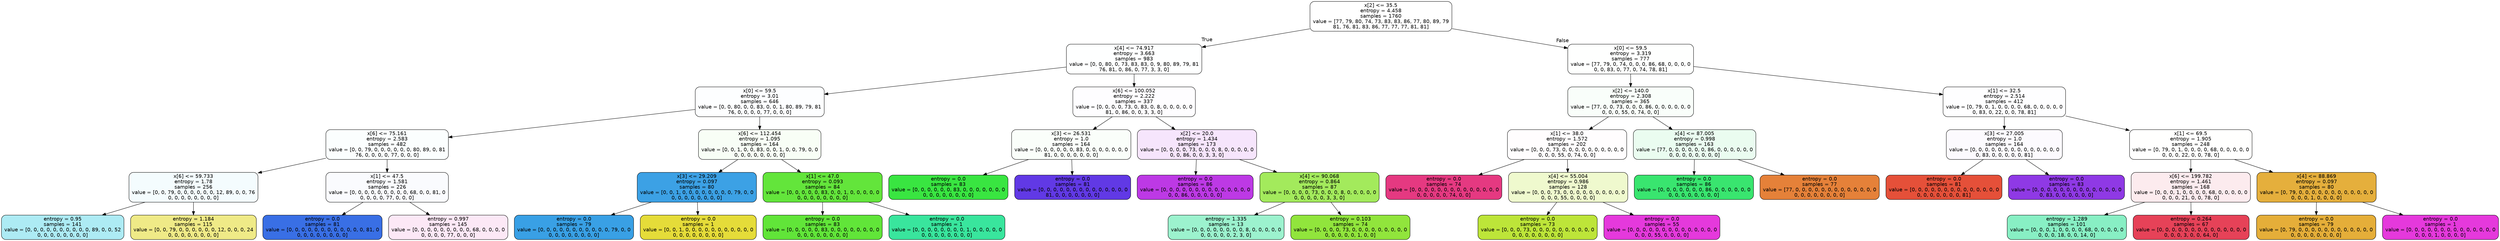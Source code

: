 digraph Tree {
node [shape=box, style="filled, rounded", color="black", fontname="helvetica"] ;
edge [fontname="helvetica"] ;
0 [label="x[2] <= 35.5\nentropy = 4.458\nsamples = 1760\nvalue = [77, 79, 80, 74, 73, 83, 83, 86, 77, 80, 89, 79\n81, 76, 81, 83, 86, 77, 77, 77, 81, 81]", fillcolor="#ffffff"] ;
1 [label="x[4] <= 74.917\nentropy = 3.663\nsamples = 983\nvalue = [0, 0, 80, 0, 73, 83, 83, 0, 9, 80, 89, 79, 81\n76, 81, 0, 86, 0, 77, 3, 3, 0]", fillcolor="#feffff"] ;
0 -> 1 [labeldistance=2.5, labelangle=45, headlabel="True"] ;
2 [label="x[0] <= 59.5\nentropy = 3.01\nsamples = 646\nvalue = [0, 0, 80, 0, 0, 83, 0, 0, 1, 80, 89, 79, 81\n76, 0, 0, 0, 0, 77, 0, 0, 0]", fillcolor="#fdfeff"] ;
1 -> 2 ;
3 [label="x[6] <= 75.161\nentropy = 2.583\nsamples = 482\nvalue = [0, 0, 79, 0, 0, 0, 0, 0, 0, 80, 89, 0, 81\n76, 0, 0, 0, 0, 77, 0, 0, 0]", fillcolor="#fbfefe"] ;
2 -> 3 ;
4 [label="x[6] <= 59.733\nentropy = 1.78\nsamples = 256\nvalue = [0, 0, 79, 0, 0, 0, 0, 0, 0, 12, 89, 0, 0, 76\n0, 0, 0, 0, 0, 0, 0, 0]", fillcolor="#f4fcfe"] ;
3 -> 4 ;
5 [label="entropy = 0.95\nsamples = 141\nvalue = [0, 0, 0, 0, 0, 0, 0, 0, 0, 0, 89, 0, 0, 52\n0, 0, 0, 0, 0, 0, 0, 0]", fillcolor="#adebf4"] ;
4 -> 5 ;
6 [label="entropy = 1.184\nsamples = 115\nvalue = [0, 0, 79, 0, 0, 0, 0, 0, 0, 12, 0, 0, 0, 24\n0, 0, 0, 0, 0, 0, 0, 0]", fillcolor="#efea87"] ;
4 -> 6 ;
7 [label="x[1] <= 47.5\nentropy = 1.581\nsamples = 226\nvalue = [0, 0, 0, 0, 0, 0, 0, 0, 0, 68, 0, 0, 81, 0\n0, 0, 0, 0, 77, 0, 0, 0]", fillcolor="#fafbfe"] ;
3 -> 7 ;
8 [label="entropy = 0.0\nsamples = 81\nvalue = [0, 0, 0, 0, 0, 0, 0, 0, 0, 0, 0, 0, 81, 0\n0, 0, 0, 0, 0, 0, 0, 0]", fillcolor="#396fe5"] ;
7 -> 8 ;
9 [label="entropy = 0.997\nsamples = 145\nvalue = [0, 0, 0, 0, 0, 0, 0, 0, 0, 68, 0, 0, 0, 0\n0, 0, 0, 0, 77, 0, 0, 0]", fillcolor="#fce8f6"] ;
7 -> 9 ;
10 [label="x[6] <= 112.454\nentropy = 1.095\nsamples = 164\nvalue = [0, 0, 1, 0, 0, 83, 0, 0, 1, 0, 0, 79, 0, 0\n0, 0, 0, 0, 0, 0, 0, 0]", fillcolor="#f8fef6"] ;
2 -> 10 ;
11 [label="x[3] <= 29.209\nentropy = 0.097\nsamples = 80\nvalue = [0, 0, 1, 0, 0, 0, 0, 0, 0, 0, 0, 79, 0, 0\n0, 0, 0, 0, 0, 0, 0, 0]", fillcolor="#3ca1e5"] ;
10 -> 11 ;
12 [label="entropy = 0.0\nsamples = 79\nvalue = [0, 0, 0, 0, 0, 0, 0, 0, 0, 0, 0, 79, 0, 0\n0, 0, 0, 0, 0, 0, 0, 0]", fillcolor="#39a0e5"] ;
11 -> 12 ;
13 [label="entropy = 0.0\nsamples = 1\nvalue = [0, 0, 1, 0, 0, 0, 0, 0, 0, 0, 0, 0, 0, 0\n0, 0, 0, 0, 0, 0, 0, 0]", fillcolor="#e5dc39"] ;
11 -> 13 ;
14 [label="x[1] <= 47.0\nentropy = 0.093\nsamples = 84\nvalue = [0, 0, 0, 0, 0, 83, 0, 0, 1, 0, 0, 0, 0, 0\n0, 0, 0, 0, 0, 0, 0, 0]", fillcolor="#63e53b"] ;
10 -> 14 ;
15 [label="entropy = 0.0\nsamples = 83\nvalue = [0, 0, 0, 0, 0, 83, 0, 0, 0, 0, 0, 0, 0, 0\n0, 0, 0, 0, 0, 0, 0, 0]", fillcolor="#61e539"] ;
14 -> 15 ;
16 [label="entropy = 0.0\nsamples = 1\nvalue = [0, 0, 0, 0, 0, 0, 0, 0, 1, 0, 0, 0, 0, 0\n0, 0, 0, 0, 0, 0, 0, 0]", fillcolor="#39e59d"] ;
14 -> 16 ;
17 [label="x[6] <= 100.052\nentropy = 2.222\nsamples = 337\nvalue = [0, 0, 0, 0, 73, 0, 83, 0, 8, 0, 0, 0, 0, 0\n81, 0, 86, 0, 0, 3, 3, 0]", fillcolor="#fefdff"] ;
1 -> 17 ;
18 [label="x[3] <= 26.531\nentropy = 1.0\nsamples = 164\nvalue = [0, 0, 0, 0, 0, 0, 83, 0, 0, 0, 0, 0, 0, 0\n81, 0, 0, 0, 0, 0, 0, 0]", fillcolor="#fafefa"] ;
17 -> 18 ;
19 [label="entropy = 0.0\nsamples = 83\nvalue = [0, 0, 0, 0, 0, 0, 83, 0, 0, 0, 0, 0, 0, 0\n0, 0, 0, 0, 0, 0, 0, 0]", fillcolor="#39e541"] ;
18 -> 19 ;
20 [label="entropy = 0.0\nsamples = 81\nvalue = [0, 0, 0, 0, 0, 0, 0, 0, 0, 0, 0, 0, 0, 0\n81, 0, 0, 0, 0, 0, 0, 0]", fillcolor="#6139e5"] ;
18 -> 20 ;
21 [label="x[2] <= 20.0\nentropy = 1.434\nsamples = 173\nvalue = [0, 0, 0, 0, 73, 0, 0, 0, 8, 0, 0, 0, 0, 0\n0, 0, 86, 0, 0, 3, 3, 0]", fillcolor="#f6e5fc"] ;
17 -> 21 ;
22 [label="entropy = 0.0\nsamples = 86\nvalue = [0, 0, 0, 0, 0, 0, 0, 0, 0, 0, 0, 0, 0, 0\n0, 0, 86, 0, 0, 0, 0, 0]", fillcolor="#bd39e5"] ;
21 -> 22 ;
23 [label="x[4] <= 90.068\nentropy = 0.864\nsamples = 87\nvalue = [0, 0, 0, 0, 73, 0, 0, 0, 8, 0, 0, 0, 0, 0\n0, 0, 0, 0, 0, 3, 3, 0]", fillcolor="#a3ea5c"] ;
21 -> 23 ;
24 [label="entropy = 1.335\nsamples = 13\nvalue = [0, 0, 0, 0, 0, 0, 0, 0, 8, 0, 0, 0, 0, 0\n0, 0, 0, 0, 0, 2, 3, 0]", fillcolor="#9cf2ce"] ;
23 -> 24 ;
25 [label="entropy = 0.103\nsamples = 74\nvalue = [0, 0, 0, 0, 73, 0, 0, 0, 0, 0, 0, 0, 0, 0\n0, 0, 0, 0, 0, 1, 0, 0]", fillcolor="#91e53c"] ;
23 -> 25 ;
26 [label="x[0] <= 59.5\nentropy = 3.319\nsamples = 777\nvalue = [77, 79, 0, 74, 0, 0, 0, 86, 68, 0, 0, 0, 0\n0, 0, 83, 0, 77, 0, 74, 78, 81]", fillcolor="#fefffe"] ;
0 -> 26 [labeldistance=2.5, labelangle=-45, headlabel="False"] ;
27 [label="x[2] <= 140.0\nentropy = 2.308\nsamples = 365\nvalue = [77, 0, 0, 73, 0, 0, 0, 86, 0, 0, 0, 0, 0, 0\n0, 0, 0, 55, 0, 74, 0, 0]", fillcolor="#f9fefa"] ;
26 -> 27 ;
28 [label="x[1] <= 38.0\nentropy = 1.572\nsamples = 202\nvalue = [0, 0, 0, 73, 0, 0, 0, 0, 0, 0, 0, 0, 0, 0\n0, 0, 0, 55, 0, 74, 0, 0]", fillcolor="#fffdfe"] ;
27 -> 28 ;
29 [label="entropy = 0.0\nsamples = 74\nvalue = [0, 0, 0, 0, 0, 0, 0, 0, 0, 0, 0, 0, 0, 0\n0, 0, 0, 0, 0, 74, 0, 0]", fillcolor="#e53981"] ;
28 -> 29 ;
30 [label="x[4] <= 55.004\nentropy = 0.986\nsamples = 128\nvalue = [0, 0, 0, 73, 0, 0, 0, 0, 0, 0, 0, 0, 0, 0\n0, 0, 0, 55, 0, 0, 0, 0]", fillcolor="#eff9ce"] ;
28 -> 30 ;
31 [label="entropy = 0.0\nsamples = 73\nvalue = [0, 0, 0, 73, 0, 0, 0, 0, 0, 0, 0, 0, 0, 0\n0, 0, 0, 0, 0, 0, 0, 0]", fillcolor="#bde539"] ;
30 -> 31 ;
32 [label="entropy = 0.0\nsamples = 55\nvalue = [0, 0, 0, 0, 0, 0, 0, 0, 0, 0, 0, 0, 0, 0\n0, 0, 0, 55, 0, 0, 0, 0]", fillcolor="#e539dc"] ;
30 -> 32 ;
33 [label="x[4] <= 87.005\nentropy = 0.998\nsamples = 163\nvalue = [77, 0, 0, 0, 0, 0, 0, 86, 0, 0, 0, 0, 0, 0\n0, 0, 0, 0, 0, 0, 0, 0]", fillcolor="#eafcf0"] ;
27 -> 33 ;
34 [label="entropy = 0.0\nsamples = 86\nvalue = [0, 0, 0, 0, 0, 0, 0, 86, 0, 0, 0, 0, 0, 0\n0, 0, 0, 0, 0, 0, 0, 0]", fillcolor="#39e56f"] ;
33 -> 34 ;
35 [label="entropy = 0.0\nsamples = 77\nvalue = [77, 0, 0, 0, 0, 0, 0, 0, 0, 0, 0, 0, 0, 0\n0, 0, 0, 0, 0, 0, 0, 0]", fillcolor="#e58139"] ;
33 -> 35 ;
36 [label="x[1] <= 32.5\nentropy = 2.514\nsamples = 412\nvalue = [0, 79, 0, 1, 0, 0, 0, 0, 68, 0, 0, 0, 0, 0\n0, 83, 0, 22, 0, 0, 78, 81]", fillcolor="#fefeff"] ;
26 -> 36 ;
37 [label="x[3] <= 27.005\nentropy = 1.0\nsamples = 164\nvalue = [0, 0, 0, 0, 0, 0, 0, 0, 0, 0, 0, 0, 0, 0\n0, 83, 0, 0, 0, 0, 0, 81]", fillcolor="#fcfafe"] ;
36 -> 37 ;
38 [label="entropy = 0.0\nsamples = 81\nvalue = [0, 0, 0, 0, 0, 0, 0, 0, 0, 0, 0, 0, 0, 0\n0, 0, 0, 0, 0, 0, 0, 81]", fillcolor="#e55039"] ;
37 -> 38 ;
39 [label="entropy = 0.0\nsamples = 83\nvalue = [0, 0, 0, 0, 0, 0, 0, 0, 0, 0, 0, 0, 0, 0\n0, 83, 0, 0, 0, 0, 0, 0]", fillcolor="#8f39e5"] ;
37 -> 39 ;
40 [label="x[1] <= 69.5\nentropy = 1.905\nsamples = 248\nvalue = [0, 79, 0, 1, 0, 0, 0, 0, 68, 0, 0, 0, 0, 0\n0, 0, 0, 22, 0, 0, 78, 0]", fillcolor="#fffffe"] ;
36 -> 40 ;
41 [label="x[6] <= 199.782\nentropy = 1.461\nsamples = 168\nvalue = [0, 0, 0, 1, 0, 0, 0, 0, 68, 0, 0, 0, 0, 0\n0, 0, 0, 21, 0, 0, 78, 0]", fillcolor="#fcebee"] ;
40 -> 41 ;
42 [label="entropy = 1.289\nsamples = 101\nvalue = [0, 0, 0, 1, 0, 0, 0, 0, 68, 0, 0, 0, 0, 0\n0, 0, 0, 18, 0, 0, 14, 0]", fillcolor="#88efc4"] ;
41 -> 42 ;
43 [label="entropy = 0.264\nsamples = 67\nvalue = [0, 0, 0, 0, 0, 0, 0, 0, 0, 0, 0, 0, 0, 0\n0, 0, 0, 3, 0, 0, 64, 0]", fillcolor="#e64258"] ;
41 -> 43 ;
44 [label="x[4] <= 88.869\nentropy = 0.097\nsamples = 80\nvalue = [0, 79, 0, 0, 0, 0, 0, 0, 0, 0, 0, 0, 0, 0\n0, 0, 0, 1, 0, 0, 0, 0]", fillcolor="#e5af3c"] ;
40 -> 44 ;
45 [label="entropy = 0.0\nsamples = 79\nvalue = [0, 79, 0, 0, 0, 0, 0, 0, 0, 0, 0, 0, 0, 0\n0, 0, 0, 0, 0, 0, 0, 0]", fillcolor="#e5ae39"] ;
44 -> 45 ;
46 [label="entropy = 0.0\nsamples = 1\nvalue = [0, 0, 0, 0, 0, 0, 0, 0, 0, 0, 0, 0, 0, 0\n0, 0, 0, 1, 0, 0, 0, 0]", fillcolor="#e539dc"] ;
44 -> 46 ;
}